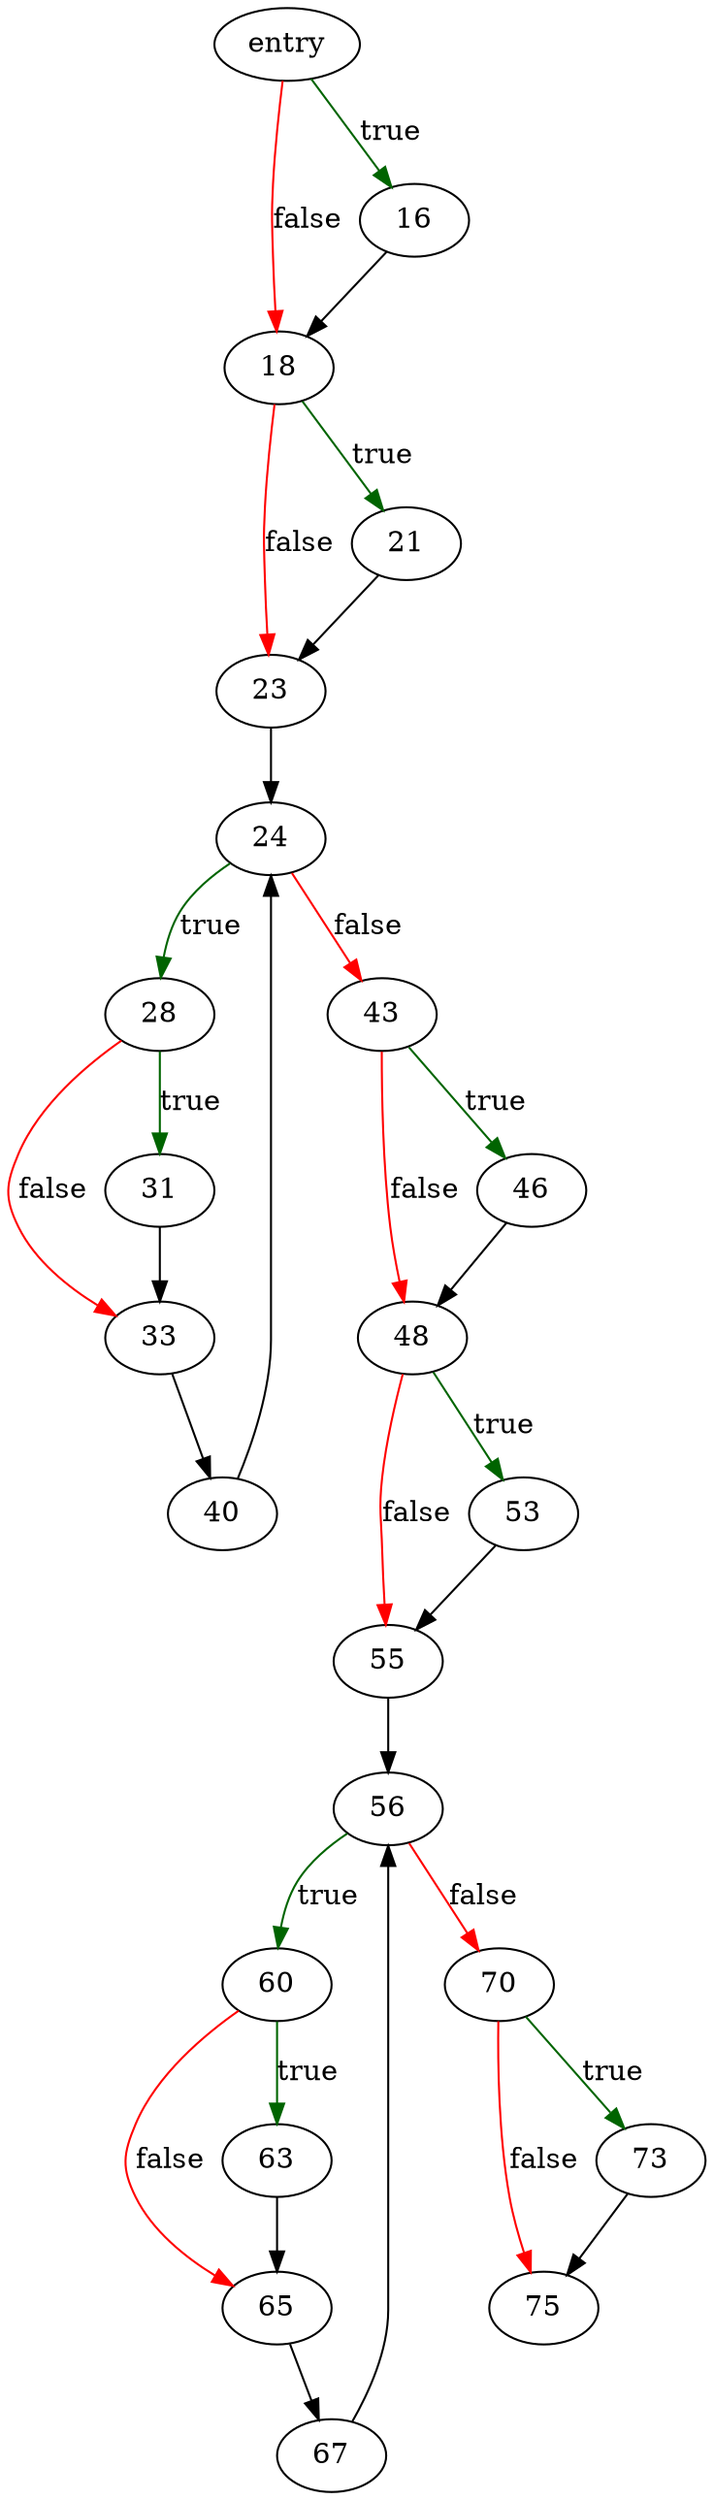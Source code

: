 digraph "explainAppendTerm" {
	// Node definitions.
	6 [label=entry];
	16;
	18;
	21;
	23;
	24;
	28;
	31;
	33;
	40;
	43;
	46;
	48;
	53;
	55;
	56;
	60;
	63;
	65;
	67;
	70;
	73;
	75;

	// Edge definitions.
	6 -> 16 [
		color=darkgreen
		label=true
	];
	6 -> 18 [
		color=red
		label=false
	];
	16 -> 18;
	18 -> 21 [
		color=darkgreen
		label=true
	];
	18 -> 23 [
		color=red
		label=false
	];
	21 -> 23;
	23 -> 24;
	24 -> 28 [
		color=darkgreen
		label=true
	];
	24 -> 43 [
		color=red
		label=false
	];
	28 -> 31 [
		color=darkgreen
		label=true
	];
	28 -> 33 [
		color=red
		label=false
	];
	31 -> 33;
	33 -> 40;
	40 -> 24;
	43 -> 46 [
		color=darkgreen
		label=true
	];
	43 -> 48 [
		color=red
		label=false
	];
	46 -> 48;
	48 -> 53 [
		color=darkgreen
		label=true
	];
	48 -> 55 [
		color=red
		label=false
	];
	53 -> 55;
	55 -> 56;
	56 -> 60 [
		color=darkgreen
		label=true
	];
	56 -> 70 [
		color=red
		label=false
	];
	60 -> 63 [
		color=darkgreen
		label=true
	];
	60 -> 65 [
		color=red
		label=false
	];
	63 -> 65;
	65 -> 67;
	67 -> 56;
	70 -> 73 [
		color=darkgreen
		label=true
	];
	70 -> 75 [
		color=red
		label=false
	];
	73 -> 75;
}